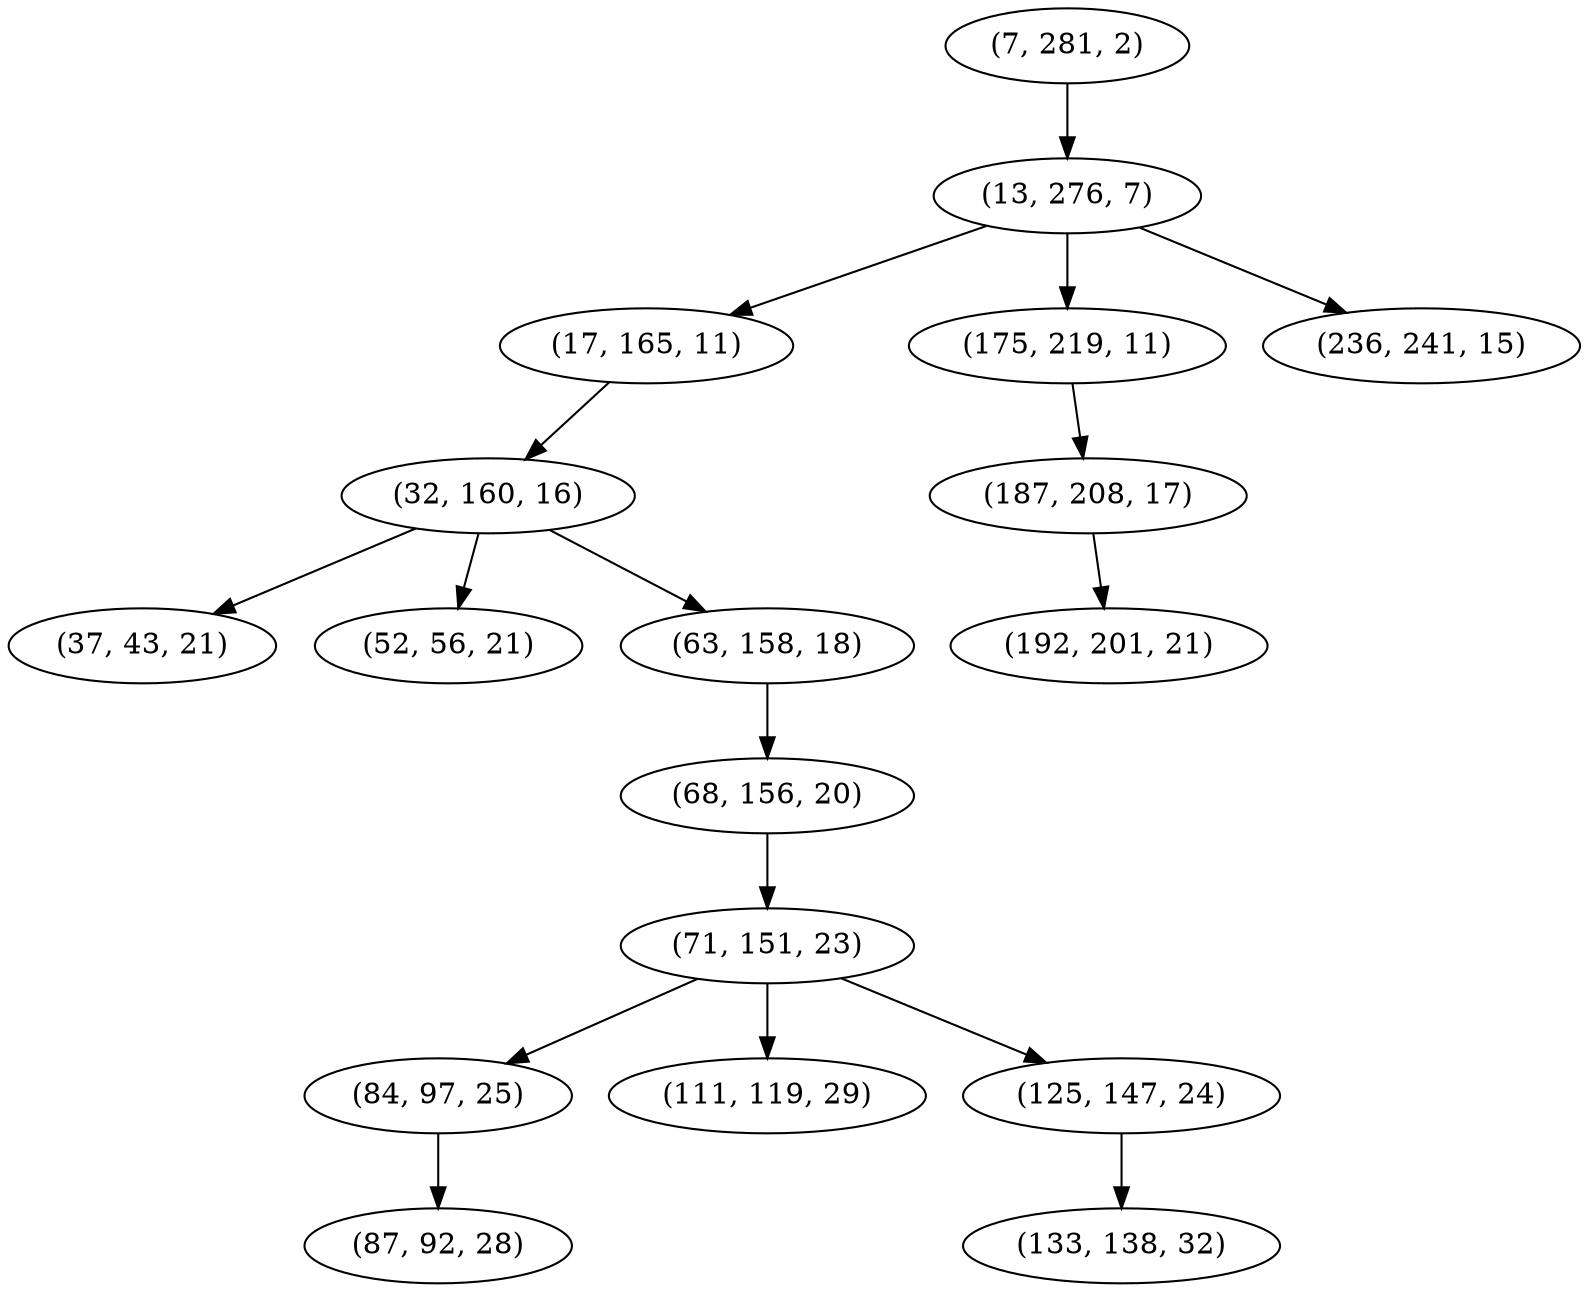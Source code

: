 digraph tree {
    "(7, 281, 2)";
    "(13, 276, 7)";
    "(17, 165, 11)";
    "(32, 160, 16)";
    "(37, 43, 21)";
    "(52, 56, 21)";
    "(63, 158, 18)";
    "(68, 156, 20)";
    "(71, 151, 23)";
    "(84, 97, 25)";
    "(87, 92, 28)";
    "(111, 119, 29)";
    "(125, 147, 24)";
    "(133, 138, 32)";
    "(175, 219, 11)";
    "(187, 208, 17)";
    "(192, 201, 21)";
    "(236, 241, 15)";
    "(7, 281, 2)" -> "(13, 276, 7)";
    "(13, 276, 7)" -> "(17, 165, 11)";
    "(13, 276, 7)" -> "(175, 219, 11)";
    "(13, 276, 7)" -> "(236, 241, 15)";
    "(17, 165, 11)" -> "(32, 160, 16)";
    "(32, 160, 16)" -> "(37, 43, 21)";
    "(32, 160, 16)" -> "(52, 56, 21)";
    "(32, 160, 16)" -> "(63, 158, 18)";
    "(63, 158, 18)" -> "(68, 156, 20)";
    "(68, 156, 20)" -> "(71, 151, 23)";
    "(71, 151, 23)" -> "(84, 97, 25)";
    "(71, 151, 23)" -> "(111, 119, 29)";
    "(71, 151, 23)" -> "(125, 147, 24)";
    "(84, 97, 25)" -> "(87, 92, 28)";
    "(125, 147, 24)" -> "(133, 138, 32)";
    "(175, 219, 11)" -> "(187, 208, 17)";
    "(187, 208, 17)" -> "(192, 201, 21)";
}

